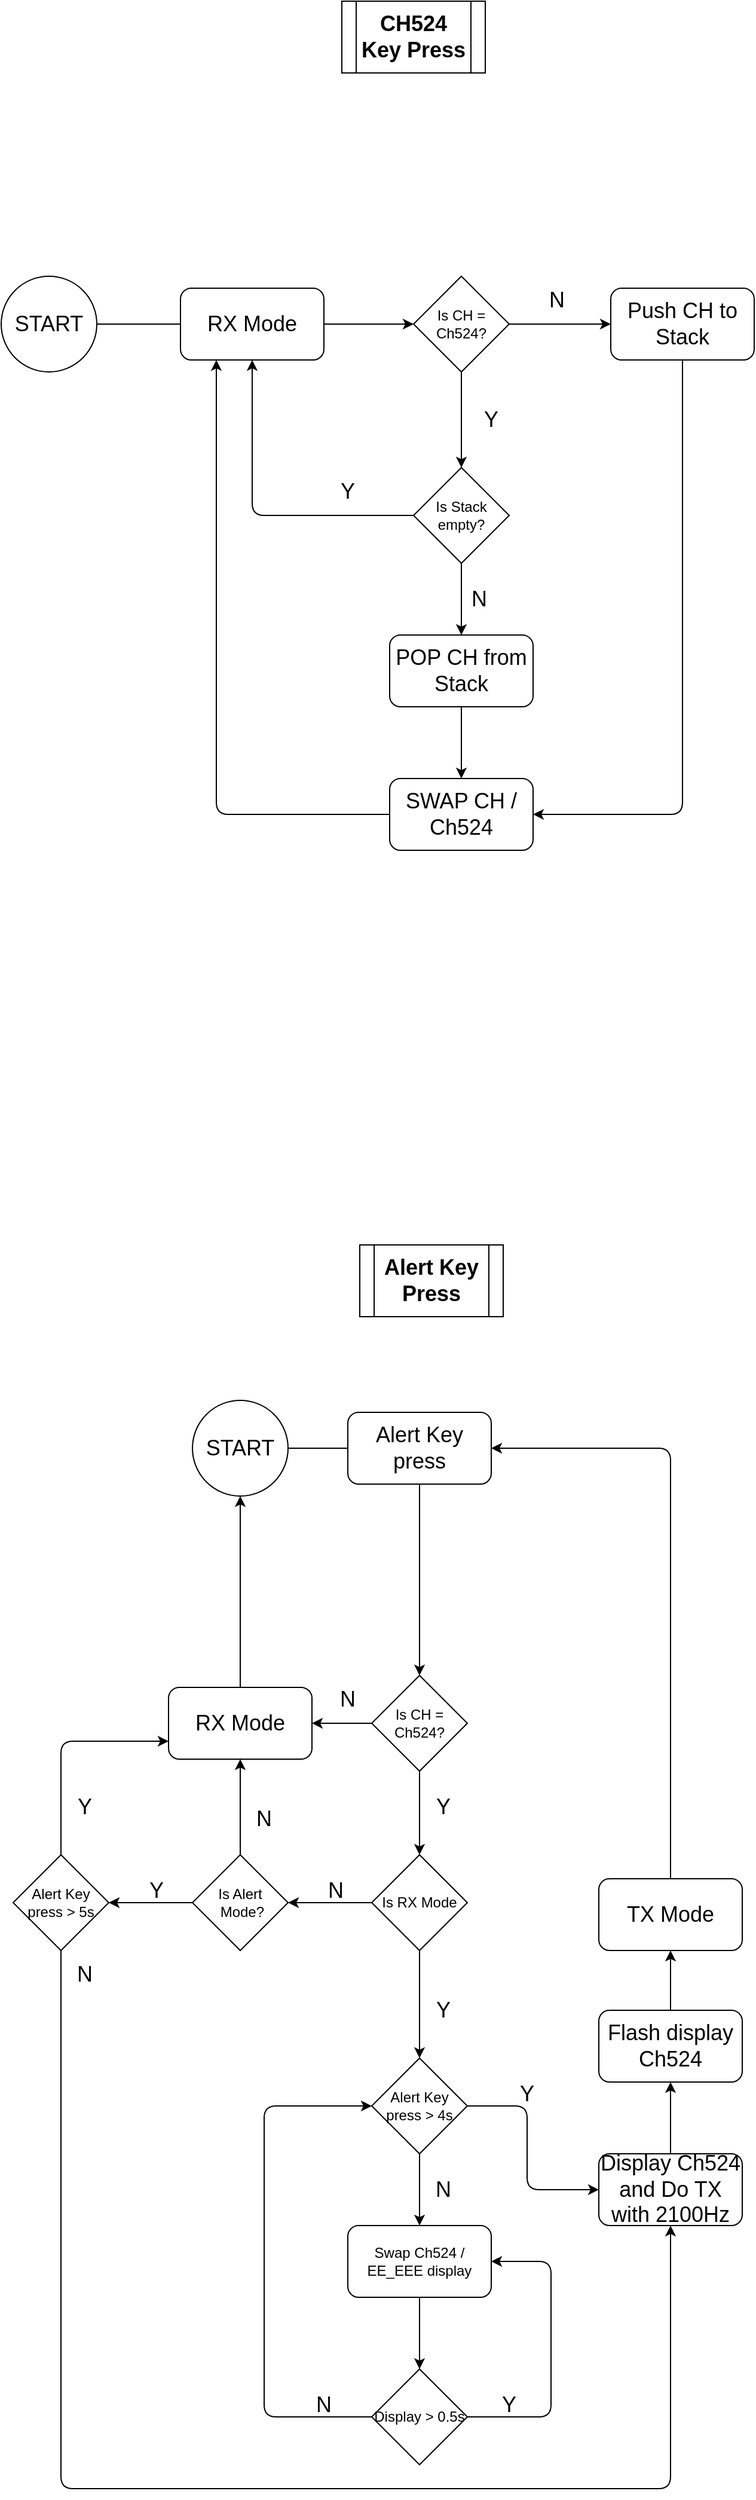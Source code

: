 <mxfile version="14.1.1" type="github">
  <diagram id="lTg99_Vy2ZE7igklID2C" name="Page-1">
    <mxGraphModel dx="1422" dy="802" grid="1" gridSize="10" guides="1" tooltips="1" connect="1" arrows="1" fold="1" page="1" pageScale="1" pageWidth="850" pageHeight="1100" math="0" shadow="0">
      <root>
        <mxCell id="0" />
        <mxCell id="1" parent="0" />
        <mxCell id="UTjn_2qCCi6-IETB0lyl-17" value="&lt;font style=&quot;font-size: 18px&quot;&gt;&lt;b&gt;CH524 Key Press&lt;/b&gt;&lt;/font&gt;" style="shape=process;whiteSpace=wrap;html=1;backgroundOutline=1;" parent="1" vertex="1">
          <mxGeometry x="405" y="80" width="120" height="60" as="geometry" />
        </mxCell>
        <mxCell id="UTjn_2qCCi6-IETB0lyl-24" value="&lt;font style=&quot;font-size: 18px&quot;&gt;&lt;b&gt;Alert Key Press&lt;/b&gt;&lt;/font&gt;" style="shape=process;whiteSpace=wrap;html=1;backgroundOutline=1;" parent="1" vertex="1">
          <mxGeometry x="420" y="1120" width="120" height="60" as="geometry" />
        </mxCell>
        <mxCell id="UTjn_2qCCi6-IETB0lyl-117" value="&lt;font style=&quot;font-size: 18px&quot;&gt;START&lt;/font&gt;" style="ellipse;whiteSpace=wrap;html=1;aspect=fixed;" parent="1" vertex="1">
          <mxGeometry x="280" y="1250" width="80" height="80" as="geometry" />
        </mxCell>
        <mxCell id="UTjn_2qCCi6-IETB0lyl-118" value="Is CH = Ch524?" style="rhombus;whiteSpace=wrap;html=1;" parent="1" vertex="1">
          <mxGeometry x="430" y="1480" width="80" height="80" as="geometry" />
        </mxCell>
        <mxCell id="UTjn_2qCCi6-IETB0lyl-119" value="Is RX Mode" style="rhombus;whiteSpace=wrap;html=1;" parent="1" vertex="1">
          <mxGeometry x="430" y="1630" width="80" height="80" as="geometry" />
        </mxCell>
        <mxCell id="UTjn_2qCCi6-IETB0lyl-120" value="&lt;font style=&quot;font-size: 18px&quot;&gt;Alert Key press&lt;/font&gt;" style="rounded=1;whiteSpace=wrap;html=1;" parent="1" vertex="1">
          <mxGeometry x="410" y="1260" width="120" height="60" as="geometry" />
        </mxCell>
        <mxCell id="UTjn_2qCCi6-IETB0lyl-121" value="" style="endArrow=none;html=1;exitX=1;exitY=0.5;exitDx=0;exitDy=0;entryX=0;entryY=0.5;entryDx=0;entryDy=0;" parent="1" source="UTjn_2qCCi6-IETB0lyl-117" target="UTjn_2qCCi6-IETB0lyl-120" edge="1">
          <mxGeometry width="50" height="50" relative="1" as="geometry">
            <mxPoint x="230" y="1230" as="sourcePoint" />
            <mxPoint x="280" y="1180" as="targetPoint" />
          </mxGeometry>
        </mxCell>
        <mxCell id="UTjn_2qCCi6-IETB0lyl-122" value="" style="endArrow=classic;html=1;exitX=0.5;exitY=1;exitDx=0;exitDy=0;entryX=0.5;entryY=0;entryDx=0;entryDy=0;" parent="1" source="UTjn_2qCCi6-IETB0lyl-120" target="UTjn_2qCCi6-IETB0lyl-118" edge="1">
          <mxGeometry width="50" height="50" relative="1" as="geometry">
            <mxPoint x="430" y="1240" as="sourcePoint" />
            <mxPoint x="480" y="1190" as="targetPoint" />
          </mxGeometry>
        </mxCell>
        <mxCell id="UTjn_2qCCi6-IETB0lyl-123" value="" style="endArrow=classic;html=1;entryX=0.5;entryY=0;entryDx=0;entryDy=0;exitX=0.5;exitY=1;exitDx=0;exitDy=0;" parent="1" source="UTjn_2qCCi6-IETB0lyl-118" target="UTjn_2qCCi6-IETB0lyl-119" edge="1">
          <mxGeometry width="50" height="50" relative="1" as="geometry">
            <mxPoint x="570" y="1210" as="sourcePoint" />
            <mxPoint x="630" y="1180" as="targetPoint" />
          </mxGeometry>
        </mxCell>
        <mxCell id="UTjn_2qCCi6-IETB0lyl-124" value="&lt;font style=&quot;font-size: 18px&quot;&gt;RX Mode&lt;/font&gt;" style="rounded=1;whiteSpace=wrap;html=1;" parent="1" vertex="1">
          <mxGeometry x="260" y="1490" width="120" height="60" as="geometry" />
        </mxCell>
        <mxCell id="UTjn_2qCCi6-IETB0lyl-125" value="" style="endArrow=classic;html=1;entryX=1;entryY=0.5;entryDx=0;entryDy=0;" parent="1" source="UTjn_2qCCi6-IETB0lyl-118" target="UTjn_2qCCi6-IETB0lyl-124" edge="1">
          <mxGeometry width="50" height="50" relative="1" as="geometry">
            <mxPoint x="530" y="1300" as="sourcePoint" />
            <mxPoint x="580" y="1250" as="targetPoint" />
          </mxGeometry>
        </mxCell>
        <mxCell id="UTjn_2qCCi6-IETB0lyl-126" value="&lt;font style=&quot;font-size: 18px&quot;&gt;N&lt;/font&gt;" style="text;html=1;strokeColor=none;fillColor=none;align=center;verticalAlign=middle;whiteSpace=wrap;rounded=0;" parent="1" vertex="1">
          <mxGeometry x="390" y="1490" width="40" height="20" as="geometry" />
        </mxCell>
        <mxCell id="UTjn_2qCCi6-IETB0lyl-127" value="&lt;font style=&quot;font-size: 18px&quot;&gt;Y&lt;/font&gt;" style="text;html=1;strokeColor=none;fillColor=none;align=center;verticalAlign=middle;whiteSpace=wrap;rounded=0;" parent="1" vertex="1">
          <mxGeometry x="470" y="1580" width="40" height="20" as="geometry" />
        </mxCell>
        <mxCell id="UTjn_2qCCi6-IETB0lyl-128" value="" style="endArrow=classic;html=1;entryX=0.5;entryY=1;entryDx=0;entryDy=0;exitX=0.5;exitY=0;exitDx=0;exitDy=0;" parent="1" source="UTjn_2qCCi6-IETB0lyl-124" target="UTjn_2qCCi6-IETB0lyl-117" edge="1">
          <mxGeometry width="50" height="50" relative="1" as="geometry">
            <mxPoint x="180" y="1340" as="sourcePoint" />
            <mxPoint x="200" y="1290" as="targetPoint" />
            <Array as="points">
              <mxPoint x="320" y="1460" />
            </Array>
          </mxGeometry>
        </mxCell>
        <mxCell id="UTjn_2qCCi6-IETB0lyl-129" value="Is Alert&lt;br&gt;&amp;nbsp;Mode?" style="rhombus;whiteSpace=wrap;html=1;direction=west;" parent="1" vertex="1">
          <mxGeometry x="280" y="1630" width="80" height="80" as="geometry" />
        </mxCell>
        <mxCell id="UTjn_2qCCi6-IETB0lyl-130" value="" style="endArrow=classic;html=1;exitX=0;exitY=0.5;exitDx=0;exitDy=0;entryX=0;entryY=0.5;entryDx=0;entryDy=0;" parent="1" source="UTjn_2qCCi6-IETB0lyl-119" target="UTjn_2qCCi6-IETB0lyl-129" edge="1">
          <mxGeometry width="50" height="50" relative="1" as="geometry">
            <mxPoint x="710" y="1230" as="sourcePoint" />
            <mxPoint x="760" y="1180" as="targetPoint" />
          </mxGeometry>
        </mxCell>
        <mxCell id="UTjn_2qCCi6-IETB0lyl-131" value="&lt;font style=&quot;font-size: 18px&quot;&gt;N&lt;/font&gt;" style="text;html=1;strokeColor=none;fillColor=none;align=center;verticalAlign=middle;whiteSpace=wrap;rounded=0;" parent="1" vertex="1">
          <mxGeometry x="380" y="1650" width="40" height="20" as="geometry" />
        </mxCell>
        <mxCell id="UTjn_2qCCi6-IETB0lyl-132" value="Alert Key press &amp;gt; 4s" style="rhombus;whiteSpace=wrap;html=1;" parent="1" vertex="1">
          <mxGeometry x="430" y="1800" width="80" height="80" as="geometry" />
        </mxCell>
        <mxCell id="UTjn_2qCCi6-IETB0lyl-133" value="" style="endArrow=classic;html=1;exitX=0.5;exitY=1;exitDx=0;exitDy=0;" parent="1" source="UTjn_2qCCi6-IETB0lyl-119" target="UTjn_2qCCi6-IETB0lyl-132" edge="1">
          <mxGeometry width="50" height="50" relative="1" as="geometry">
            <mxPoint x="480" y="1770" as="sourcePoint" />
            <mxPoint x="530" y="1720" as="targetPoint" />
          </mxGeometry>
        </mxCell>
        <mxCell id="UTjn_2qCCi6-IETB0lyl-134" value="&lt;font style=&quot;font-size: 18px&quot;&gt;Y&lt;/font&gt;" style="text;html=1;strokeColor=none;fillColor=none;align=center;verticalAlign=middle;whiteSpace=wrap;rounded=0;" parent="1" vertex="1">
          <mxGeometry x="470" y="1750" width="40" height="20" as="geometry" />
        </mxCell>
        <mxCell id="UTjn_2qCCi6-IETB0lyl-135" value="Alert Key press &amp;gt; 5s" style="rhombus;whiteSpace=wrap;html=1;" parent="1" vertex="1">
          <mxGeometry x="130" y="1630" width="80" height="80" as="geometry" />
        </mxCell>
        <mxCell id="UTjn_2qCCi6-IETB0lyl-136" value="" style="endArrow=classic;html=1;exitX=0.5;exitY=1;exitDx=0;exitDy=0;entryX=0.5;entryY=1;entryDx=0;entryDy=0;" parent="1" source="UTjn_2qCCi6-IETB0lyl-129" target="UTjn_2qCCi6-IETB0lyl-124" edge="1">
          <mxGeometry width="50" height="50" relative="1" as="geometry">
            <mxPoint x="350" y="1620" as="sourcePoint" />
            <mxPoint x="400" y="1570" as="targetPoint" />
          </mxGeometry>
        </mxCell>
        <mxCell id="UTjn_2qCCi6-IETB0lyl-137" value="&lt;font style=&quot;font-size: 18px&quot;&gt;N&lt;/font&gt;" style="text;html=1;strokeColor=none;fillColor=none;align=center;verticalAlign=middle;whiteSpace=wrap;rounded=0;" parent="1" vertex="1">
          <mxGeometry x="320" y="1590" width="40" height="20" as="geometry" />
        </mxCell>
        <mxCell id="UTjn_2qCCi6-IETB0lyl-138" value="" style="endArrow=classic;html=1;entryX=1;entryY=0.5;entryDx=0;entryDy=0;exitX=1;exitY=0.5;exitDx=0;exitDy=0;" parent="1" source="UTjn_2qCCi6-IETB0lyl-129" target="UTjn_2qCCi6-IETB0lyl-135" edge="1">
          <mxGeometry width="50" height="50" relative="1" as="geometry">
            <mxPoint x="220" y="1790" as="sourcePoint" />
            <mxPoint x="270" y="1740" as="targetPoint" />
          </mxGeometry>
        </mxCell>
        <mxCell id="UTjn_2qCCi6-IETB0lyl-139" value="&lt;font style=&quot;font-size: 18px&quot;&gt;Y&lt;/font&gt;" style="text;html=1;strokeColor=none;fillColor=none;align=center;verticalAlign=middle;whiteSpace=wrap;rounded=0;" parent="1" vertex="1">
          <mxGeometry x="230" y="1650" width="40" height="20" as="geometry" />
        </mxCell>
        <mxCell id="UTjn_2qCCi6-IETB0lyl-140" value="" style="endArrow=classic;html=1;exitX=0.5;exitY=0;exitDx=0;exitDy=0;entryX=0;entryY=0.75;entryDx=0;entryDy=0;" parent="1" source="UTjn_2qCCi6-IETB0lyl-135" target="UTjn_2qCCi6-IETB0lyl-124" edge="1">
          <mxGeometry width="50" height="50" relative="1" as="geometry">
            <mxPoint x="170" y="1620" as="sourcePoint" />
            <mxPoint x="160" y="1570" as="targetPoint" />
            <Array as="points">
              <mxPoint x="170" y="1535" />
            </Array>
          </mxGeometry>
        </mxCell>
        <mxCell id="UTjn_2qCCi6-IETB0lyl-141" value="&lt;font style=&quot;font-size: 18px&quot;&gt;Y&lt;/font&gt;" style="text;html=1;strokeColor=none;fillColor=none;align=center;verticalAlign=middle;whiteSpace=wrap;rounded=0;" parent="1" vertex="1">
          <mxGeometry x="170" y="1580" width="40" height="20" as="geometry" />
        </mxCell>
        <mxCell id="UTjn_2qCCi6-IETB0lyl-142" value="&lt;font style=&quot;font-size: 18px&quot;&gt;Flash display Ch524&lt;br&gt;&lt;/font&gt;" style="rounded=1;whiteSpace=wrap;html=1;" parent="1" vertex="1">
          <mxGeometry x="620" y="1760" width="120" height="60" as="geometry" />
        </mxCell>
        <mxCell id="UTjn_2qCCi6-IETB0lyl-144" value="&lt;font style=&quot;font-size: 18px&quot;&gt;N&lt;/font&gt;" style="text;html=1;strokeColor=none;fillColor=none;align=center;verticalAlign=middle;whiteSpace=wrap;rounded=0;" parent="1" vertex="1">
          <mxGeometry x="170" y="1720" width="40" height="20" as="geometry" />
        </mxCell>
        <mxCell id="UTjn_2qCCi6-IETB0lyl-145" value="&lt;font style=&quot;font-size: 18px&quot;&gt;Display Ch524 and Do TX with 2100Hz&lt;/font&gt;" style="rounded=1;whiteSpace=wrap;html=1;" parent="1" vertex="1">
          <mxGeometry x="620" y="1880" width="120" height="60" as="geometry" />
        </mxCell>
        <mxCell id="UTjn_2qCCi6-IETB0lyl-146" value="" style="endArrow=classic;html=1;exitX=1;exitY=0.5;exitDx=0;exitDy=0;entryX=0;entryY=0.5;entryDx=0;entryDy=0;" parent="1" source="UTjn_2qCCi6-IETB0lyl-132" target="UTjn_2qCCi6-IETB0lyl-145" edge="1">
          <mxGeometry width="50" height="50" relative="1" as="geometry">
            <mxPoint x="540" y="1870" as="sourcePoint" />
            <mxPoint x="590" y="1820" as="targetPoint" />
            <Array as="points">
              <mxPoint x="560" y="1840" />
              <mxPoint x="560" y="1910" />
            </Array>
          </mxGeometry>
        </mxCell>
        <mxCell id="UTjn_2qCCi6-IETB0lyl-147" value="&lt;font style=&quot;font-size: 18px&quot;&gt;Y&lt;/font&gt;" style="text;html=1;strokeColor=none;fillColor=none;align=center;verticalAlign=middle;whiteSpace=wrap;rounded=0;" parent="1" vertex="1">
          <mxGeometry x="540" y="1820" width="40" height="20" as="geometry" />
        </mxCell>
        <mxCell id="UTjn_2qCCi6-IETB0lyl-148" value="&lt;font style=&quot;font-size: 18px&quot;&gt;TX Mode&lt;/font&gt;" style="rounded=1;whiteSpace=wrap;html=1;direction=west;" parent="1" vertex="1">
          <mxGeometry x="620" y="1650" width="120" height="60" as="geometry" />
        </mxCell>
        <mxCell id="UTjn_2qCCi6-IETB0lyl-150" value="Swap Ch524 / EE_EEE display" style="rounded=1;whiteSpace=wrap;html=1;" parent="1" vertex="1">
          <mxGeometry x="410" y="1940" width="120" height="60" as="geometry" />
        </mxCell>
        <mxCell id="UTjn_2qCCi6-IETB0lyl-151" value="" style="endArrow=classic;html=1;exitX=0.5;exitY=1;exitDx=0;exitDy=0;entryX=0.5;entryY=0;entryDx=0;entryDy=0;" parent="1" source="UTjn_2qCCi6-IETB0lyl-132" target="UTjn_2qCCi6-IETB0lyl-150" edge="1">
          <mxGeometry width="50" height="50" relative="1" as="geometry">
            <mxPoint x="520" y="1920" as="sourcePoint" />
            <mxPoint x="570" y="1870" as="targetPoint" />
          </mxGeometry>
        </mxCell>
        <mxCell id="UTjn_2qCCi6-IETB0lyl-152" value="&lt;font style=&quot;font-size: 18px&quot;&gt;N&lt;/font&gt;" style="text;html=1;strokeColor=none;fillColor=none;align=center;verticalAlign=middle;whiteSpace=wrap;rounded=0;" parent="1" vertex="1">
          <mxGeometry x="470" y="1900" width="40" height="20" as="geometry" />
        </mxCell>
        <mxCell id="UTjn_2qCCi6-IETB0lyl-153" value="Display &amp;gt; 0.5s" style="rhombus;whiteSpace=wrap;html=1;" parent="1" vertex="1">
          <mxGeometry x="430" y="2060" width="80" height="80" as="geometry" />
        </mxCell>
        <mxCell id="UTjn_2qCCi6-IETB0lyl-154" value="" style="endArrow=classic;html=1;exitX=0.5;exitY=1;exitDx=0;exitDy=0;entryX=0.5;entryY=0;entryDx=0;entryDy=0;" parent="1" source="UTjn_2qCCi6-IETB0lyl-150" target="UTjn_2qCCi6-IETB0lyl-153" edge="1">
          <mxGeometry width="50" height="50" relative="1" as="geometry">
            <mxPoint x="550" y="2050" as="sourcePoint" />
            <mxPoint x="600" y="2000" as="targetPoint" />
          </mxGeometry>
        </mxCell>
        <mxCell id="UTjn_2qCCi6-IETB0lyl-155" value="" style="endArrow=classic;html=1;entryX=1;entryY=0.5;entryDx=0;entryDy=0;exitX=1;exitY=0.5;exitDx=0;exitDy=0;" parent="1" source="UTjn_2qCCi6-IETB0lyl-153" target="UTjn_2qCCi6-IETB0lyl-150" edge="1">
          <mxGeometry width="50" height="50" relative="1" as="geometry">
            <mxPoint x="550" y="2100" as="sourcePoint" />
            <mxPoint x="600" y="2050" as="targetPoint" />
            <Array as="points">
              <mxPoint x="580" y="2100" />
              <mxPoint x="580" y="1970" />
            </Array>
          </mxGeometry>
        </mxCell>
        <mxCell id="UTjn_2qCCi6-IETB0lyl-156" value="&lt;font style=&quot;font-size: 18px&quot;&gt;Y&lt;/font&gt;" style="text;html=1;strokeColor=none;fillColor=none;align=center;verticalAlign=middle;whiteSpace=wrap;rounded=0;" parent="1" vertex="1">
          <mxGeometry x="525" y="2080" width="40" height="20" as="geometry" />
        </mxCell>
        <mxCell id="UTjn_2qCCi6-IETB0lyl-157" value="" style="endArrow=classic;html=1;entryX=0;entryY=0.5;entryDx=0;entryDy=0;exitX=0;exitY=0.5;exitDx=0;exitDy=0;" parent="1" source="UTjn_2qCCi6-IETB0lyl-153" target="UTjn_2qCCi6-IETB0lyl-132" edge="1">
          <mxGeometry width="50" height="50" relative="1" as="geometry">
            <mxPoint x="320" y="1880" as="sourcePoint" />
            <mxPoint x="370" y="1830" as="targetPoint" />
            <Array as="points">
              <mxPoint x="340" y="2100" />
              <mxPoint x="340" y="1840" />
            </Array>
          </mxGeometry>
        </mxCell>
        <mxCell id="UTjn_2qCCi6-IETB0lyl-158" value="&lt;font style=&quot;font-size: 18px&quot;&gt;N&lt;/font&gt;" style="text;html=1;strokeColor=none;fillColor=none;align=center;verticalAlign=middle;whiteSpace=wrap;rounded=0;" parent="1" vertex="1">
          <mxGeometry x="370" y="2080" width="40" height="20" as="geometry" />
        </mxCell>
        <mxCell id="UTjn_2qCCi6-IETB0lyl-159" value="" style="endArrow=classic;html=1;exitX=0.5;exitY=1;exitDx=0;exitDy=0;entryX=1;entryY=0.5;entryDx=0;entryDy=0;" parent="1" source="UTjn_2qCCi6-IETB0lyl-148" target="UTjn_2qCCi6-IETB0lyl-120" edge="1">
          <mxGeometry width="50" height="50" relative="1" as="geometry">
            <mxPoint x="650" y="1580" as="sourcePoint" />
            <mxPoint x="680" y="1300" as="targetPoint" />
            <Array as="points">
              <mxPoint x="680" y="1290" />
            </Array>
          </mxGeometry>
        </mxCell>
        <mxCell id="UTjn_2qCCi6-IETB0lyl-160" value="&lt;font style=&quot;font-size: 18px&quot;&gt;START&lt;/font&gt;" style="ellipse;whiteSpace=wrap;html=1;aspect=fixed;" parent="1" vertex="1">
          <mxGeometry x="120" y="310" width="80" height="80" as="geometry" />
        </mxCell>
        <mxCell id="UTjn_2qCCi6-IETB0lyl-161" value="&lt;font style=&quot;font-size: 18px&quot;&gt;RX Mode&lt;/font&gt;" style="rounded=1;whiteSpace=wrap;html=1;" parent="1" vertex="1">
          <mxGeometry x="270" y="320" width="120" height="60" as="geometry" />
        </mxCell>
        <mxCell id="UTjn_2qCCi6-IETB0lyl-162" value="" style="endArrow=none;html=1;exitX=1;exitY=0.5;exitDx=0;exitDy=0;entryX=0;entryY=0.5;entryDx=0;entryDy=0;" parent="1" source="UTjn_2qCCi6-IETB0lyl-160" target="UTjn_2qCCi6-IETB0lyl-161" edge="1">
          <mxGeometry width="50" height="50" relative="1" as="geometry">
            <mxPoint x="220" y="370" as="sourcePoint" />
            <mxPoint x="270" y="320" as="targetPoint" />
          </mxGeometry>
        </mxCell>
        <mxCell id="UTjn_2qCCi6-IETB0lyl-163" value="&lt;font style=&quot;font-size: 12px&quot;&gt;Is CH = Ch524?&lt;/font&gt;" style="rhombus;whiteSpace=wrap;html=1;" parent="1" vertex="1">
          <mxGeometry x="465" y="310" width="80" height="80" as="geometry" />
        </mxCell>
        <mxCell id="UTjn_2qCCi6-IETB0lyl-164" value="&lt;font style=&quot;font-size: 18px&quot;&gt;Push CH to Stack&lt;/font&gt;" style="rounded=1;whiteSpace=wrap;html=1;" parent="1" vertex="1">
          <mxGeometry x="630" y="320" width="120" height="60" as="geometry" />
        </mxCell>
        <mxCell id="UTjn_2qCCi6-IETB0lyl-165" value="" style="endArrow=classic;html=1;exitX=1;exitY=0.5;exitDx=0;exitDy=0;entryX=0;entryY=0.5;entryDx=0;entryDy=0;" parent="1" source="UTjn_2qCCi6-IETB0lyl-161" target="UTjn_2qCCi6-IETB0lyl-163" edge="1">
          <mxGeometry width="50" height="50" relative="1" as="geometry">
            <mxPoint x="390" y="380" as="sourcePoint" />
            <mxPoint x="440" y="330" as="targetPoint" />
          </mxGeometry>
        </mxCell>
        <mxCell id="UTjn_2qCCi6-IETB0lyl-166" value="" style="endArrow=classic;html=1;exitX=1;exitY=0.5;exitDx=0;exitDy=0;entryX=0;entryY=0.5;entryDx=0;entryDy=0;" parent="1" source="UTjn_2qCCi6-IETB0lyl-163" target="UTjn_2qCCi6-IETB0lyl-164" edge="1">
          <mxGeometry width="50" height="50" relative="1" as="geometry">
            <mxPoint x="560" y="370" as="sourcePoint" />
            <mxPoint x="620" y="350" as="targetPoint" />
          </mxGeometry>
        </mxCell>
        <mxCell id="UTjn_2qCCi6-IETB0lyl-167" value="" style="endArrow=classic;html=1;entryX=0.5;entryY=0;entryDx=0;entryDy=0;exitX=0.5;exitY=1;exitDx=0;exitDy=0;" parent="1" source="UTjn_2qCCi6-IETB0lyl-163" edge="1">
          <mxGeometry width="50" height="50" relative="1" as="geometry">
            <mxPoint x="480" y="460" as="sourcePoint" />
            <mxPoint x="505" y="470" as="targetPoint" />
          </mxGeometry>
        </mxCell>
        <mxCell id="UTjn_2qCCi6-IETB0lyl-168" value="&lt;font style=&quot;font-size: 18px&quot;&gt;N&lt;/font&gt;" style="text;html=1;strokeColor=none;fillColor=none;align=center;verticalAlign=middle;whiteSpace=wrap;rounded=0;" parent="1" vertex="1">
          <mxGeometry x="565" y="320" width="40" height="20" as="geometry" />
        </mxCell>
        <mxCell id="UTjn_2qCCi6-IETB0lyl-169" value="&lt;font style=&quot;font-size: 18px&quot;&gt;Y&lt;/font&gt;" style="text;html=1;strokeColor=none;fillColor=none;align=center;verticalAlign=middle;whiteSpace=wrap;rounded=0;" parent="1" vertex="1">
          <mxGeometry x="510" y="420" width="40" height="20" as="geometry" />
        </mxCell>
        <mxCell id="UTjn_2qCCi6-IETB0lyl-170" value="Is Stack empty?" style="rhombus;whiteSpace=wrap;html=1;" parent="1" vertex="1">
          <mxGeometry x="465" y="470" width="80" height="80" as="geometry" />
        </mxCell>
        <mxCell id="UTjn_2qCCi6-IETB0lyl-171" value="" style="endArrow=classic;html=1;entryX=0.5;entryY=1;entryDx=0;entryDy=0;exitX=0;exitY=0.5;exitDx=0;exitDy=0;" parent="1" source="UTjn_2qCCi6-IETB0lyl-170" target="UTjn_2qCCi6-IETB0lyl-161" edge="1">
          <mxGeometry width="50" height="50" relative="1" as="geometry">
            <mxPoint x="460" y="510" as="sourcePoint" />
            <mxPoint x="350" y="460" as="targetPoint" />
            <Array as="points">
              <mxPoint x="330" y="510" />
            </Array>
          </mxGeometry>
        </mxCell>
        <mxCell id="UTjn_2qCCi6-IETB0lyl-172" value="&lt;font style=&quot;font-size: 18px&quot;&gt;Y&lt;/font&gt;" style="text;html=1;strokeColor=none;fillColor=none;align=center;verticalAlign=middle;whiteSpace=wrap;rounded=0;" parent="1" vertex="1">
          <mxGeometry x="390" y="480" width="40" height="20" as="geometry" />
        </mxCell>
        <mxCell id="UTjn_2qCCi6-IETB0lyl-173" value="&lt;font style=&quot;font-size: 18px&quot;&gt;SWAP CH / Ch524&lt;/font&gt;" style="rounded=1;whiteSpace=wrap;html=1;" parent="1" vertex="1">
          <mxGeometry x="445" y="730" width="120" height="60" as="geometry" />
        </mxCell>
        <mxCell id="UTjn_2qCCi6-IETB0lyl-174" value="&lt;font style=&quot;font-size: 18px&quot;&gt;POP CH from Stack&lt;/font&gt;" style="rounded=1;whiteSpace=wrap;html=1;" parent="1" vertex="1">
          <mxGeometry x="445" y="610" width="120" height="60" as="geometry" />
        </mxCell>
        <mxCell id="UTjn_2qCCi6-IETB0lyl-175" value="" style="endArrow=classic;html=1;exitX=0.5;exitY=1;exitDx=0;exitDy=0;entryX=0.5;entryY=0;entryDx=0;entryDy=0;" parent="1" source="UTjn_2qCCi6-IETB0lyl-170" target="UTjn_2qCCi6-IETB0lyl-174" edge="1">
          <mxGeometry width="50" height="50" relative="1" as="geometry">
            <mxPoint x="610" y="590" as="sourcePoint" />
            <mxPoint x="660" y="540" as="targetPoint" />
          </mxGeometry>
        </mxCell>
        <mxCell id="UTjn_2qCCi6-IETB0lyl-176" value="" style="endArrow=classic;html=1;entryX=0.5;entryY=0;entryDx=0;entryDy=0;exitX=0.5;exitY=1;exitDx=0;exitDy=0;" parent="1" source="UTjn_2qCCi6-IETB0lyl-174" target="UTjn_2qCCi6-IETB0lyl-173" edge="1">
          <mxGeometry width="50" height="50" relative="1" as="geometry">
            <mxPoint x="480" y="730" as="sourcePoint" />
            <mxPoint x="530" y="680" as="targetPoint" />
          </mxGeometry>
        </mxCell>
        <mxCell id="UTjn_2qCCi6-IETB0lyl-177" value="" style="endArrow=classic;html=1;exitX=0.5;exitY=1;exitDx=0;exitDy=0;entryX=1;entryY=0.5;entryDx=0;entryDy=0;" parent="1" source="UTjn_2qCCi6-IETB0lyl-164" target="UTjn_2qCCi6-IETB0lyl-173" edge="1">
          <mxGeometry width="50" height="50" relative="1" as="geometry">
            <mxPoint x="690" y="660" as="sourcePoint" />
            <mxPoint x="740" y="610" as="targetPoint" />
            <Array as="points">
              <mxPoint x="690" y="760" />
            </Array>
          </mxGeometry>
        </mxCell>
        <mxCell id="UTjn_2qCCi6-IETB0lyl-178" value="" style="endArrow=classic;html=1;exitX=0;exitY=0.5;exitDx=0;exitDy=0;entryX=0.25;entryY=1;entryDx=0;entryDy=0;" parent="1" source="UTjn_2qCCi6-IETB0lyl-173" target="UTjn_2qCCi6-IETB0lyl-161" edge="1">
          <mxGeometry width="50" height="50" relative="1" as="geometry">
            <mxPoint x="330" y="780" as="sourcePoint" />
            <mxPoint x="330" y="390" as="targetPoint" />
            <Array as="points">
              <mxPoint x="300" y="760" />
            </Array>
          </mxGeometry>
        </mxCell>
        <mxCell id="UTjn_2qCCi6-IETB0lyl-179" value="&lt;font style=&quot;font-size: 18px&quot;&gt;N&lt;/font&gt;" style="text;html=1;strokeColor=none;fillColor=none;align=center;verticalAlign=middle;whiteSpace=wrap;rounded=0;" parent="1" vertex="1">
          <mxGeometry x="500" y="570" width="40" height="20" as="geometry" />
        </mxCell>
        <mxCell id="sWXxskrcfgbbwBuKMLXd-2" value="" style="endArrow=classic;html=1;exitX=0.5;exitY=1;exitDx=0;exitDy=0;entryX=0.5;entryY=1;entryDx=0;entryDy=0;" edge="1" parent="1" source="UTjn_2qCCi6-IETB0lyl-135" target="UTjn_2qCCi6-IETB0lyl-145">
          <mxGeometry width="50" height="50" relative="1" as="geometry">
            <mxPoint x="140" y="1850" as="sourcePoint" />
            <mxPoint x="190" y="1800" as="targetPoint" />
            <Array as="points">
              <mxPoint x="170" y="2160" />
              <mxPoint x="680" y="2160" />
            </Array>
          </mxGeometry>
        </mxCell>
        <mxCell id="sWXxskrcfgbbwBuKMLXd-3" value="" style="endArrow=classic;html=1;entryX=0.5;entryY=1;entryDx=0;entryDy=0;exitX=0.5;exitY=0;exitDx=0;exitDy=0;" edge="1" parent="1" source="UTjn_2qCCi6-IETB0lyl-145" target="UTjn_2qCCi6-IETB0lyl-142">
          <mxGeometry width="50" height="50" relative="1" as="geometry">
            <mxPoint x="760" y="1880" as="sourcePoint" />
            <mxPoint x="810" y="1830" as="targetPoint" />
          </mxGeometry>
        </mxCell>
        <mxCell id="sWXxskrcfgbbwBuKMLXd-4" value="" style="endArrow=classic;html=1;exitX=0.5;exitY=0;exitDx=0;exitDy=0;" edge="1" parent="1" source="UTjn_2qCCi6-IETB0lyl-142" target="UTjn_2qCCi6-IETB0lyl-148">
          <mxGeometry width="50" height="50" relative="1" as="geometry">
            <mxPoint x="720" y="2050" as="sourcePoint" />
            <mxPoint x="770" y="2000" as="targetPoint" />
          </mxGeometry>
        </mxCell>
      </root>
    </mxGraphModel>
  </diagram>
</mxfile>
